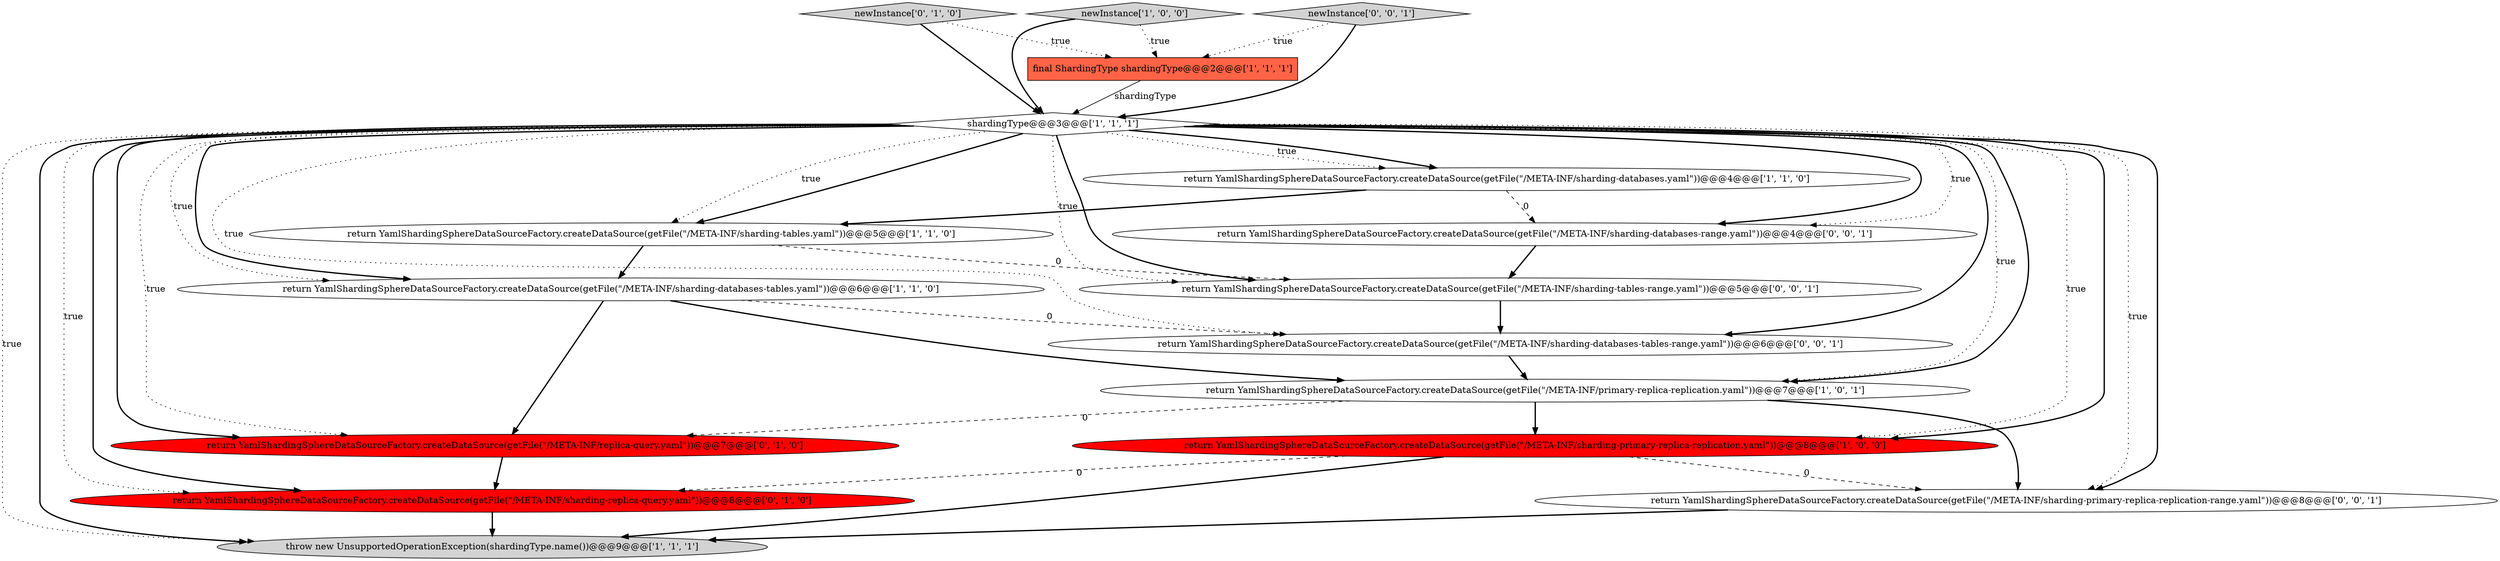 digraph {
5 [style = filled, label = "shardingType@@@3@@@['1', '1', '1']", fillcolor = white, shape = diamond image = "AAA0AAABBB1BBB"];
9 [style = filled, label = "return YamlShardingSphereDataSourceFactory.createDataSource(getFile(\"/META-INF/replica-query.yaml\"))@@@7@@@['0', '1', '0']", fillcolor = red, shape = ellipse image = "AAA1AAABBB2BBB"];
15 [style = filled, label = "return YamlShardingSphereDataSourceFactory.createDataSource(getFile(\"/META-INF/sharding-databases-tables-range.yaml\"))@@@6@@@['0', '0', '1']", fillcolor = white, shape = ellipse image = "AAA0AAABBB3BBB"];
2 [style = filled, label = "return YamlShardingSphereDataSourceFactory.createDataSource(getFile(\"/META-INF/sharding-tables.yaml\"))@@@5@@@['1', '1', '0']", fillcolor = white, shape = ellipse image = "AAA0AAABBB1BBB"];
7 [style = filled, label = "return YamlShardingSphereDataSourceFactory.createDataSource(getFile(\"/META-INF/sharding-databases.yaml\"))@@@4@@@['1', '1', '0']", fillcolor = white, shape = ellipse image = "AAA0AAABBB1BBB"];
10 [style = filled, label = "newInstance['0', '1', '0']", fillcolor = lightgray, shape = diamond image = "AAA0AAABBB2BBB"];
0 [style = filled, label = "final ShardingType shardingType@@@2@@@['1', '1', '1']", fillcolor = tomato, shape = box image = "AAA0AAABBB1BBB"];
11 [style = filled, label = "return YamlShardingSphereDataSourceFactory.createDataSource(getFile(\"/META-INF/sharding-replica-query.yaml\"))@@@8@@@['0', '1', '0']", fillcolor = red, shape = ellipse image = "AAA1AAABBB2BBB"];
8 [style = filled, label = "return YamlShardingSphereDataSourceFactory.createDataSource(getFile(\"/META-INF/sharding-databases-tables.yaml\"))@@@6@@@['1', '1', '0']", fillcolor = white, shape = ellipse image = "AAA0AAABBB1BBB"];
12 [style = filled, label = "return YamlShardingSphereDataSourceFactory.createDataSource(getFile(\"/META-INF/sharding-databases-range.yaml\"))@@@4@@@['0', '0', '1']", fillcolor = white, shape = ellipse image = "AAA0AAABBB3BBB"];
13 [style = filled, label = "return YamlShardingSphereDataSourceFactory.createDataSource(getFile(\"/META-INF/sharding-tables-range.yaml\"))@@@5@@@['0', '0', '1']", fillcolor = white, shape = ellipse image = "AAA0AAABBB3BBB"];
14 [style = filled, label = "return YamlShardingSphereDataSourceFactory.createDataSource(getFile(\"/META-INF/sharding-primary-replica-replication-range.yaml\"))@@@8@@@['0', '0', '1']", fillcolor = white, shape = ellipse image = "AAA0AAABBB3BBB"];
3 [style = filled, label = "newInstance['1', '0', '0']", fillcolor = lightgray, shape = diamond image = "AAA0AAABBB1BBB"];
16 [style = filled, label = "newInstance['0', '0', '1']", fillcolor = lightgray, shape = diamond image = "AAA0AAABBB3BBB"];
4 [style = filled, label = "return YamlShardingSphereDataSourceFactory.createDataSource(getFile(\"/META-INF/sharding-primary-replica-replication.yaml\"))@@@8@@@['1', '0', '0']", fillcolor = red, shape = ellipse image = "AAA1AAABBB1BBB"];
6 [style = filled, label = "return YamlShardingSphereDataSourceFactory.createDataSource(getFile(\"/META-INF/primary-replica-replication.yaml\"))@@@7@@@['1', '0', '1']", fillcolor = white, shape = ellipse image = "AAA0AAABBB1BBB"];
1 [style = filled, label = "throw new UnsupportedOperationException(shardingType.name())@@@9@@@['1', '1', '1']", fillcolor = lightgray, shape = ellipse image = "AAA0AAABBB1BBB"];
5->14 [style = dotted, label="true"];
5->8 [style = bold, label=""];
9->11 [style = bold, label=""];
5->9 [style = bold, label=""];
11->1 [style = bold, label=""];
5->1 [style = dotted, label="true"];
8->15 [style = dashed, label="0"];
6->9 [style = dashed, label="0"];
5->6 [style = dotted, label="true"];
5->15 [style = bold, label=""];
8->6 [style = bold, label=""];
15->6 [style = bold, label=""];
5->12 [style = dotted, label="true"];
5->14 [style = bold, label=""];
5->15 [style = dotted, label="true"];
5->4 [style = dotted, label="true"];
14->1 [style = bold, label=""];
6->14 [style = bold, label=""];
12->13 [style = bold, label=""];
5->1 [style = bold, label=""];
5->13 [style = dotted, label="true"];
5->2 [style = bold, label=""];
6->4 [style = bold, label=""];
5->11 [style = dotted, label="true"];
3->5 [style = bold, label=""];
10->5 [style = bold, label=""];
16->0 [style = dotted, label="true"];
5->6 [style = bold, label=""];
5->12 [style = bold, label=""];
0->5 [style = solid, label="shardingType"];
5->7 [style = dotted, label="true"];
7->2 [style = bold, label=""];
2->13 [style = dashed, label="0"];
5->13 [style = bold, label=""];
5->4 [style = bold, label=""];
3->0 [style = dotted, label="true"];
8->9 [style = bold, label=""];
16->5 [style = bold, label=""];
7->12 [style = dashed, label="0"];
5->9 [style = dotted, label="true"];
10->0 [style = dotted, label="true"];
5->7 [style = bold, label=""];
4->14 [style = dashed, label="0"];
4->1 [style = bold, label=""];
5->11 [style = bold, label=""];
13->15 [style = bold, label=""];
4->11 [style = dashed, label="0"];
5->8 [style = dotted, label="true"];
2->8 [style = bold, label=""];
5->2 [style = dotted, label="true"];
}
